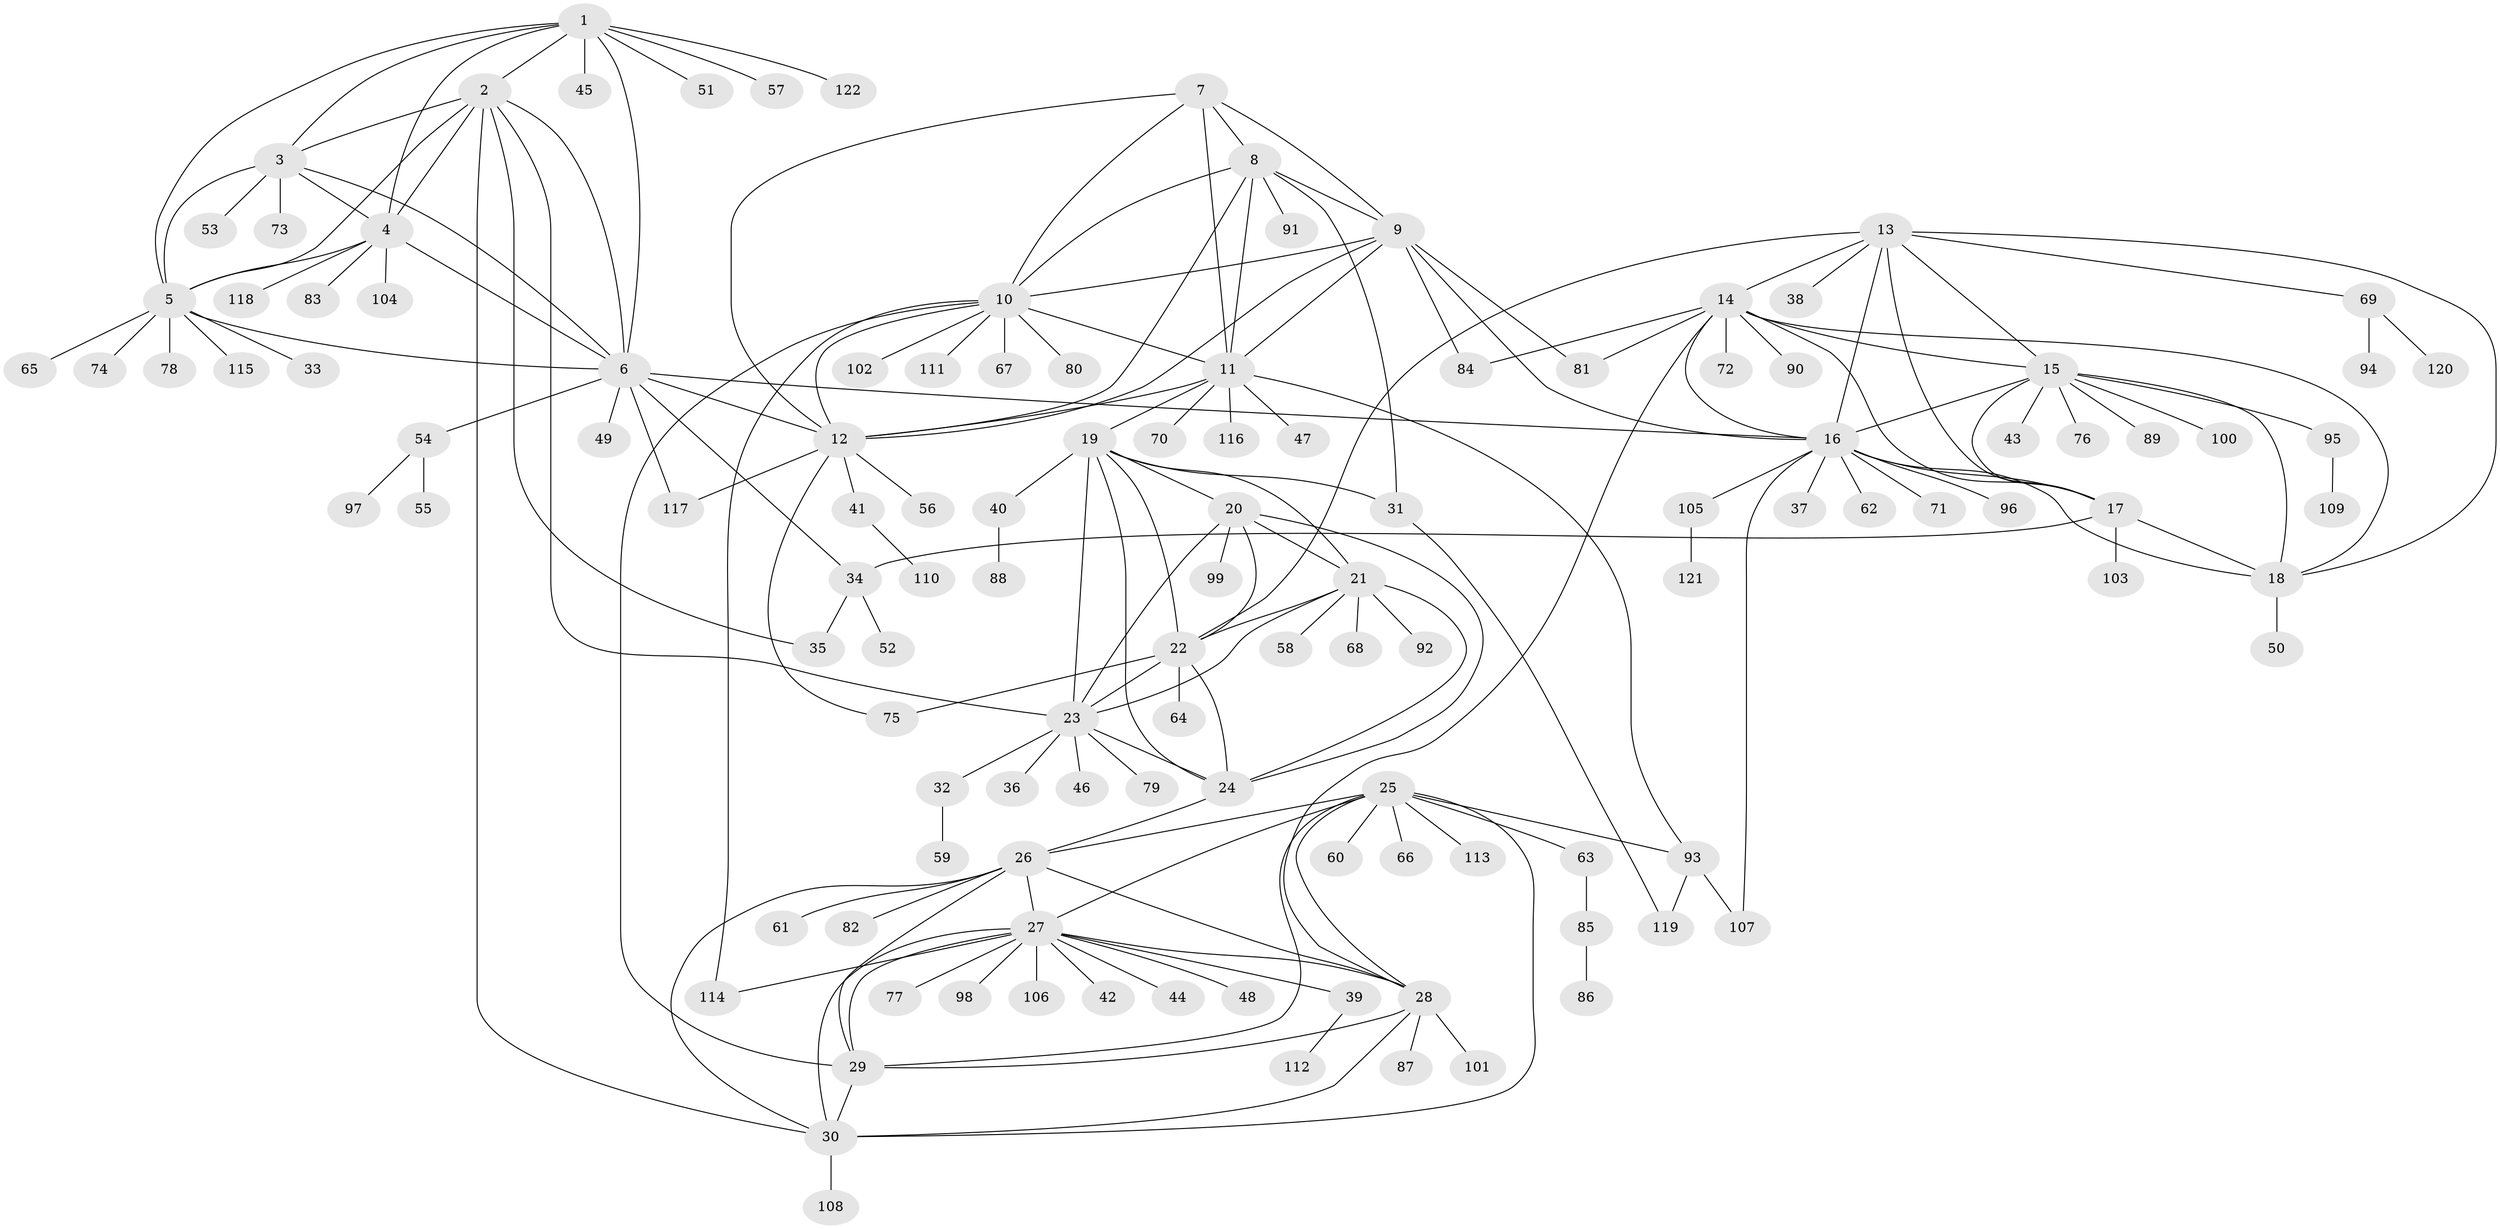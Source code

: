 // coarse degree distribution, {7: 0.0425531914893617, 10: 0.031914893617021274, 5: 0.031914893617021274, 8: 0.05319148936170213, 16: 0.010638297872340425, 9: 0.02127659574468085, 12: 0.010638297872340425, 11: 0.031914893617021274, 6: 0.010638297872340425, 3: 0.02127659574468085, 1: 0.6595744680851063, 4: 0.02127659574468085, 2: 0.05319148936170213}
// Generated by graph-tools (version 1.1) at 2025/52/02/27/25 19:52:18]
// undirected, 122 vertices, 188 edges
graph export_dot {
graph [start="1"]
  node [color=gray90,style=filled];
  1;
  2;
  3;
  4;
  5;
  6;
  7;
  8;
  9;
  10;
  11;
  12;
  13;
  14;
  15;
  16;
  17;
  18;
  19;
  20;
  21;
  22;
  23;
  24;
  25;
  26;
  27;
  28;
  29;
  30;
  31;
  32;
  33;
  34;
  35;
  36;
  37;
  38;
  39;
  40;
  41;
  42;
  43;
  44;
  45;
  46;
  47;
  48;
  49;
  50;
  51;
  52;
  53;
  54;
  55;
  56;
  57;
  58;
  59;
  60;
  61;
  62;
  63;
  64;
  65;
  66;
  67;
  68;
  69;
  70;
  71;
  72;
  73;
  74;
  75;
  76;
  77;
  78;
  79;
  80;
  81;
  82;
  83;
  84;
  85;
  86;
  87;
  88;
  89;
  90;
  91;
  92;
  93;
  94;
  95;
  96;
  97;
  98;
  99;
  100;
  101;
  102;
  103;
  104;
  105;
  106;
  107;
  108;
  109;
  110;
  111;
  112;
  113;
  114;
  115;
  116;
  117;
  118;
  119;
  120;
  121;
  122;
  1 -- 2;
  1 -- 3;
  1 -- 4;
  1 -- 5;
  1 -- 6;
  1 -- 45;
  1 -- 51;
  1 -- 57;
  1 -- 122;
  2 -- 3;
  2 -- 4;
  2 -- 5;
  2 -- 6;
  2 -- 23;
  2 -- 30;
  2 -- 35;
  3 -- 4;
  3 -- 5;
  3 -- 6;
  3 -- 53;
  3 -- 73;
  4 -- 5;
  4 -- 6;
  4 -- 83;
  4 -- 104;
  4 -- 118;
  5 -- 6;
  5 -- 33;
  5 -- 65;
  5 -- 74;
  5 -- 78;
  5 -- 115;
  6 -- 12;
  6 -- 16;
  6 -- 34;
  6 -- 49;
  6 -- 54;
  6 -- 117;
  7 -- 8;
  7 -- 9;
  7 -- 10;
  7 -- 11;
  7 -- 12;
  8 -- 9;
  8 -- 10;
  8 -- 11;
  8 -- 12;
  8 -- 31;
  8 -- 91;
  9 -- 10;
  9 -- 11;
  9 -- 12;
  9 -- 16;
  9 -- 81;
  9 -- 84;
  10 -- 11;
  10 -- 12;
  10 -- 29;
  10 -- 67;
  10 -- 80;
  10 -- 102;
  10 -- 111;
  10 -- 114;
  11 -- 12;
  11 -- 19;
  11 -- 47;
  11 -- 70;
  11 -- 93;
  11 -- 116;
  12 -- 41;
  12 -- 56;
  12 -- 75;
  12 -- 117;
  13 -- 14;
  13 -- 15;
  13 -- 16;
  13 -- 17;
  13 -- 18;
  13 -- 22;
  13 -- 38;
  13 -- 69;
  14 -- 15;
  14 -- 16;
  14 -- 17;
  14 -- 18;
  14 -- 28;
  14 -- 72;
  14 -- 81;
  14 -- 84;
  14 -- 90;
  15 -- 16;
  15 -- 17;
  15 -- 18;
  15 -- 43;
  15 -- 76;
  15 -- 89;
  15 -- 95;
  15 -- 100;
  16 -- 17;
  16 -- 18;
  16 -- 37;
  16 -- 62;
  16 -- 71;
  16 -- 96;
  16 -- 105;
  16 -- 107;
  17 -- 18;
  17 -- 34;
  17 -- 103;
  18 -- 50;
  19 -- 20;
  19 -- 21;
  19 -- 22;
  19 -- 23;
  19 -- 24;
  19 -- 31;
  19 -- 40;
  20 -- 21;
  20 -- 22;
  20 -- 23;
  20 -- 24;
  20 -- 99;
  21 -- 22;
  21 -- 23;
  21 -- 24;
  21 -- 58;
  21 -- 68;
  21 -- 92;
  22 -- 23;
  22 -- 24;
  22 -- 64;
  22 -- 75;
  23 -- 24;
  23 -- 32;
  23 -- 36;
  23 -- 46;
  23 -- 79;
  24 -- 26;
  25 -- 26;
  25 -- 27;
  25 -- 28;
  25 -- 29;
  25 -- 30;
  25 -- 60;
  25 -- 63;
  25 -- 66;
  25 -- 93;
  25 -- 113;
  26 -- 27;
  26 -- 28;
  26 -- 29;
  26 -- 30;
  26 -- 61;
  26 -- 82;
  27 -- 28;
  27 -- 29;
  27 -- 30;
  27 -- 39;
  27 -- 42;
  27 -- 44;
  27 -- 48;
  27 -- 77;
  27 -- 98;
  27 -- 106;
  27 -- 114;
  28 -- 29;
  28 -- 30;
  28 -- 87;
  28 -- 101;
  29 -- 30;
  30 -- 108;
  31 -- 119;
  32 -- 59;
  34 -- 35;
  34 -- 52;
  39 -- 112;
  40 -- 88;
  41 -- 110;
  54 -- 55;
  54 -- 97;
  63 -- 85;
  69 -- 94;
  69 -- 120;
  85 -- 86;
  93 -- 107;
  93 -- 119;
  95 -- 109;
  105 -- 121;
}
